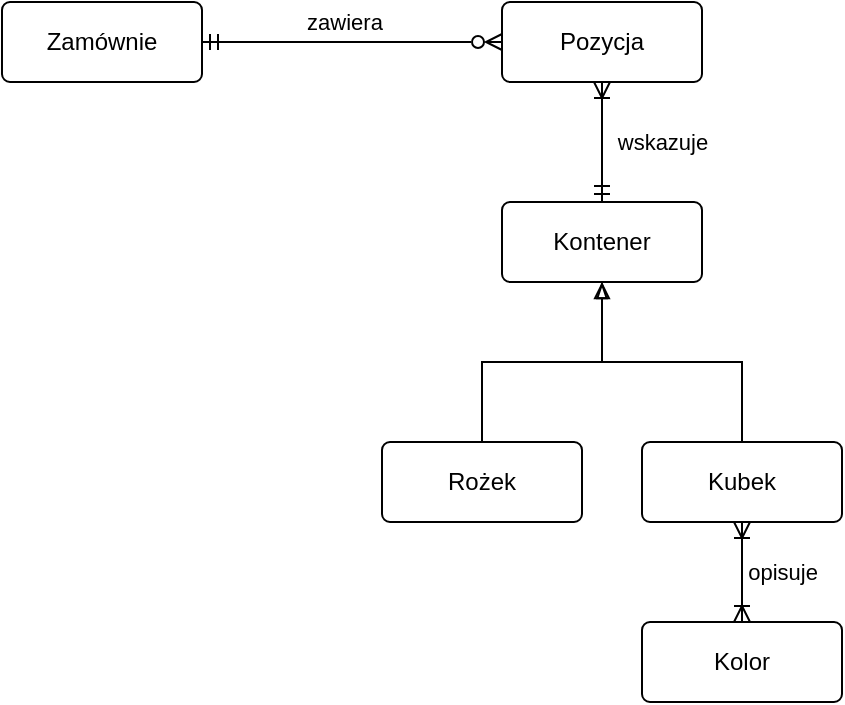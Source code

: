 <mxfile version="24.0.6" type="device">
  <diagram name="Strona-1" id="dgOluTsAnsniR9_BmUqv">
    <mxGraphModel dx="1050" dy="597" grid="1" gridSize="10" guides="1" tooltips="1" connect="1" arrows="1" fold="1" page="1" pageScale="1" pageWidth="827" pageHeight="1169" math="0" shadow="0">
      <root>
        <mxCell id="0" />
        <mxCell id="1" parent="0" />
        <mxCell id="IfKDbo0O8qZx_4Lj-_qt-3" value="Kontener" style="rounded=1;arcSize=10;whiteSpace=wrap;html=1;align=center;" vertex="1" parent="1">
          <mxGeometry x="480" y="270" width="100" height="40" as="geometry" />
        </mxCell>
        <mxCell id="IfKDbo0O8qZx_4Lj-_qt-9" style="edgeStyle=orthogonalEdgeStyle;rounded=0;orthogonalLoop=1;jettySize=auto;html=1;endArrow=ERzeroToMany;endFill=0;startArrow=ERmandOne;startFill=0;" edge="1" parent="1" source="IfKDbo0O8qZx_4Lj-_qt-4" target="IfKDbo0O8qZx_4Lj-_qt-7">
          <mxGeometry relative="1" as="geometry" />
        </mxCell>
        <mxCell id="IfKDbo0O8qZx_4Lj-_qt-10" value="zawiera" style="edgeLabel;html=1;align=center;verticalAlign=middle;resizable=0;points=[];" vertex="1" connectable="0" parent="IfKDbo0O8qZx_4Lj-_qt-9">
          <mxGeometry x="-0.221" relative="1" as="geometry">
            <mxPoint x="12" y="-10" as="offset" />
          </mxGeometry>
        </mxCell>
        <mxCell id="IfKDbo0O8qZx_4Lj-_qt-4" value="Zamównie" style="rounded=1;arcSize=10;whiteSpace=wrap;html=1;align=center;" vertex="1" parent="1">
          <mxGeometry x="230" y="170" width="100" height="40" as="geometry" />
        </mxCell>
        <mxCell id="IfKDbo0O8qZx_4Lj-_qt-14" style="edgeStyle=orthogonalEdgeStyle;rounded=0;orthogonalLoop=1;jettySize=auto;html=1;entryX=0.5;entryY=1;entryDx=0;entryDy=0;endArrow=blockThin;endFill=0;" edge="1" parent="1" source="IfKDbo0O8qZx_4Lj-_qt-5" target="IfKDbo0O8qZx_4Lj-_qt-3">
          <mxGeometry relative="1" as="geometry" />
        </mxCell>
        <mxCell id="IfKDbo0O8qZx_4Lj-_qt-15" style="edgeStyle=orthogonalEdgeStyle;rounded=0;orthogonalLoop=1;jettySize=auto;html=1;entryX=0.5;entryY=0;entryDx=0;entryDy=0;startArrow=ERoneToMany;startFill=0;endArrow=ERoneToMany;endFill=0;" edge="1" parent="1" source="IfKDbo0O8qZx_4Lj-_qt-5" target="IfKDbo0O8qZx_4Lj-_qt-8">
          <mxGeometry relative="1" as="geometry" />
        </mxCell>
        <mxCell id="IfKDbo0O8qZx_4Lj-_qt-16" value="opisuje" style="edgeLabel;html=1;align=center;verticalAlign=middle;resizable=0;points=[];" vertex="1" connectable="0" parent="IfKDbo0O8qZx_4Lj-_qt-15">
          <mxGeometry x="-0.024" y="-4" relative="1" as="geometry">
            <mxPoint x="24" as="offset" />
          </mxGeometry>
        </mxCell>
        <mxCell id="IfKDbo0O8qZx_4Lj-_qt-5" value="Kubek" style="rounded=1;arcSize=10;whiteSpace=wrap;html=1;align=center;" vertex="1" parent="1">
          <mxGeometry x="550" y="390" width="100" height="40" as="geometry" />
        </mxCell>
        <mxCell id="IfKDbo0O8qZx_4Lj-_qt-13" style="edgeStyle=orthogonalEdgeStyle;rounded=0;orthogonalLoop=1;jettySize=auto;html=1;entryX=0.5;entryY=1;entryDx=0;entryDy=0;endArrow=block;endFill=0;" edge="1" parent="1" source="IfKDbo0O8qZx_4Lj-_qt-6" target="IfKDbo0O8qZx_4Lj-_qt-3">
          <mxGeometry relative="1" as="geometry" />
        </mxCell>
        <mxCell id="IfKDbo0O8qZx_4Lj-_qt-6" value="Rożek" style="rounded=1;arcSize=10;whiteSpace=wrap;html=1;align=center;" vertex="1" parent="1">
          <mxGeometry x="420" y="390" width="100" height="40" as="geometry" />
        </mxCell>
        <mxCell id="IfKDbo0O8qZx_4Lj-_qt-11" style="edgeStyle=orthogonalEdgeStyle;rounded=0;orthogonalLoop=1;jettySize=auto;html=1;entryX=0.5;entryY=0;entryDx=0;entryDy=0;startArrow=ERoneToMany;startFill=0;endArrow=ERmandOne;endFill=0;" edge="1" parent="1" source="IfKDbo0O8qZx_4Lj-_qt-7" target="IfKDbo0O8qZx_4Lj-_qt-3">
          <mxGeometry relative="1" as="geometry" />
        </mxCell>
        <mxCell id="IfKDbo0O8qZx_4Lj-_qt-12" value="wskazuje" style="edgeLabel;html=1;align=center;verticalAlign=middle;resizable=0;points=[];" vertex="1" connectable="0" parent="IfKDbo0O8qZx_4Lj-_qt-11">
          <mxGeometry x="-0.02" relative="1" as="geometry">
            <mxPoint x="30" as="offset" />
          </mxGeometry>
        </mxCell>
        <mxCell id="IfKDbo0O8qZx_4Lj-_qt-7" value="Pozycja" style="rounded=1;arcSize=10;whiteSpace=wrap;html=1;align=center;" vertex="1" parent="1">
          <mxGeometry x="480" y="170" width="100" height="40" as="geometry" />
        </mxCell>
        <mxCell id="IfKDbo0O8qZx_4Lj-_qt-8" value="Kolor" style="rounded=1;arcSize=10;whiteSpace=wrap;html=1;align=center;" vertex="1" parent="1">
          <mxGeometry x="550" y="480" width="100" height="40" as="geometry" />
        </mxCell>
      </root>
    </mxGraphModel>
  </diagram>
</mxfile>
